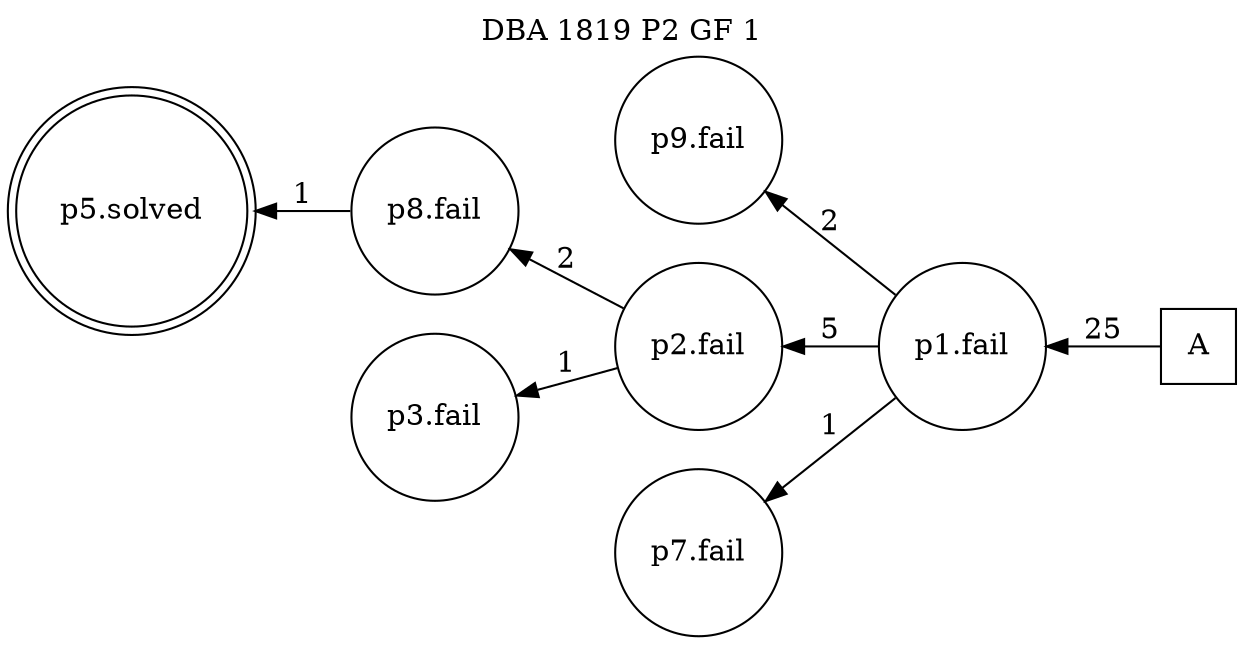 digraph DBA_1819_P2_GF_1 {
labelloc="tl"
label= " DBA 1819 P2 GF 1 "
rankdir="RL";
graph [ size=" 10 , 10 !"]

"A" [shape="square" label="A"]
"p1.fail" [shape="circle" label="p1.fail"]
"p9.fail" [shape="circle" label="p9.fail"]
"p2.fail" [shape="circle" label="p2.fail"]
"p8.fail" [shape="circle" label="p8.fail"]
"p3.fail" [shape="circle" label="p3.fail"]
"p7.fail" [shape="circle" label="p7.fail"]
"p5.solved" [shape="doublecircle" label="p5.solved"]
"A" -> "p1.fail" [ label=25]
"p1.fail" -> "p9.fail" [ label=2]
"p1.fail" -> "p2.fail" [ label=5]
"p1.fail" -> "p7.fail" [ label=1]
"p2.fail" -> "p8.fail" [ label=2]
"p2.fail" -> "p3.fail" [ label=1]
"p8.fail" -> "p5.solved" [ label=1]
}

